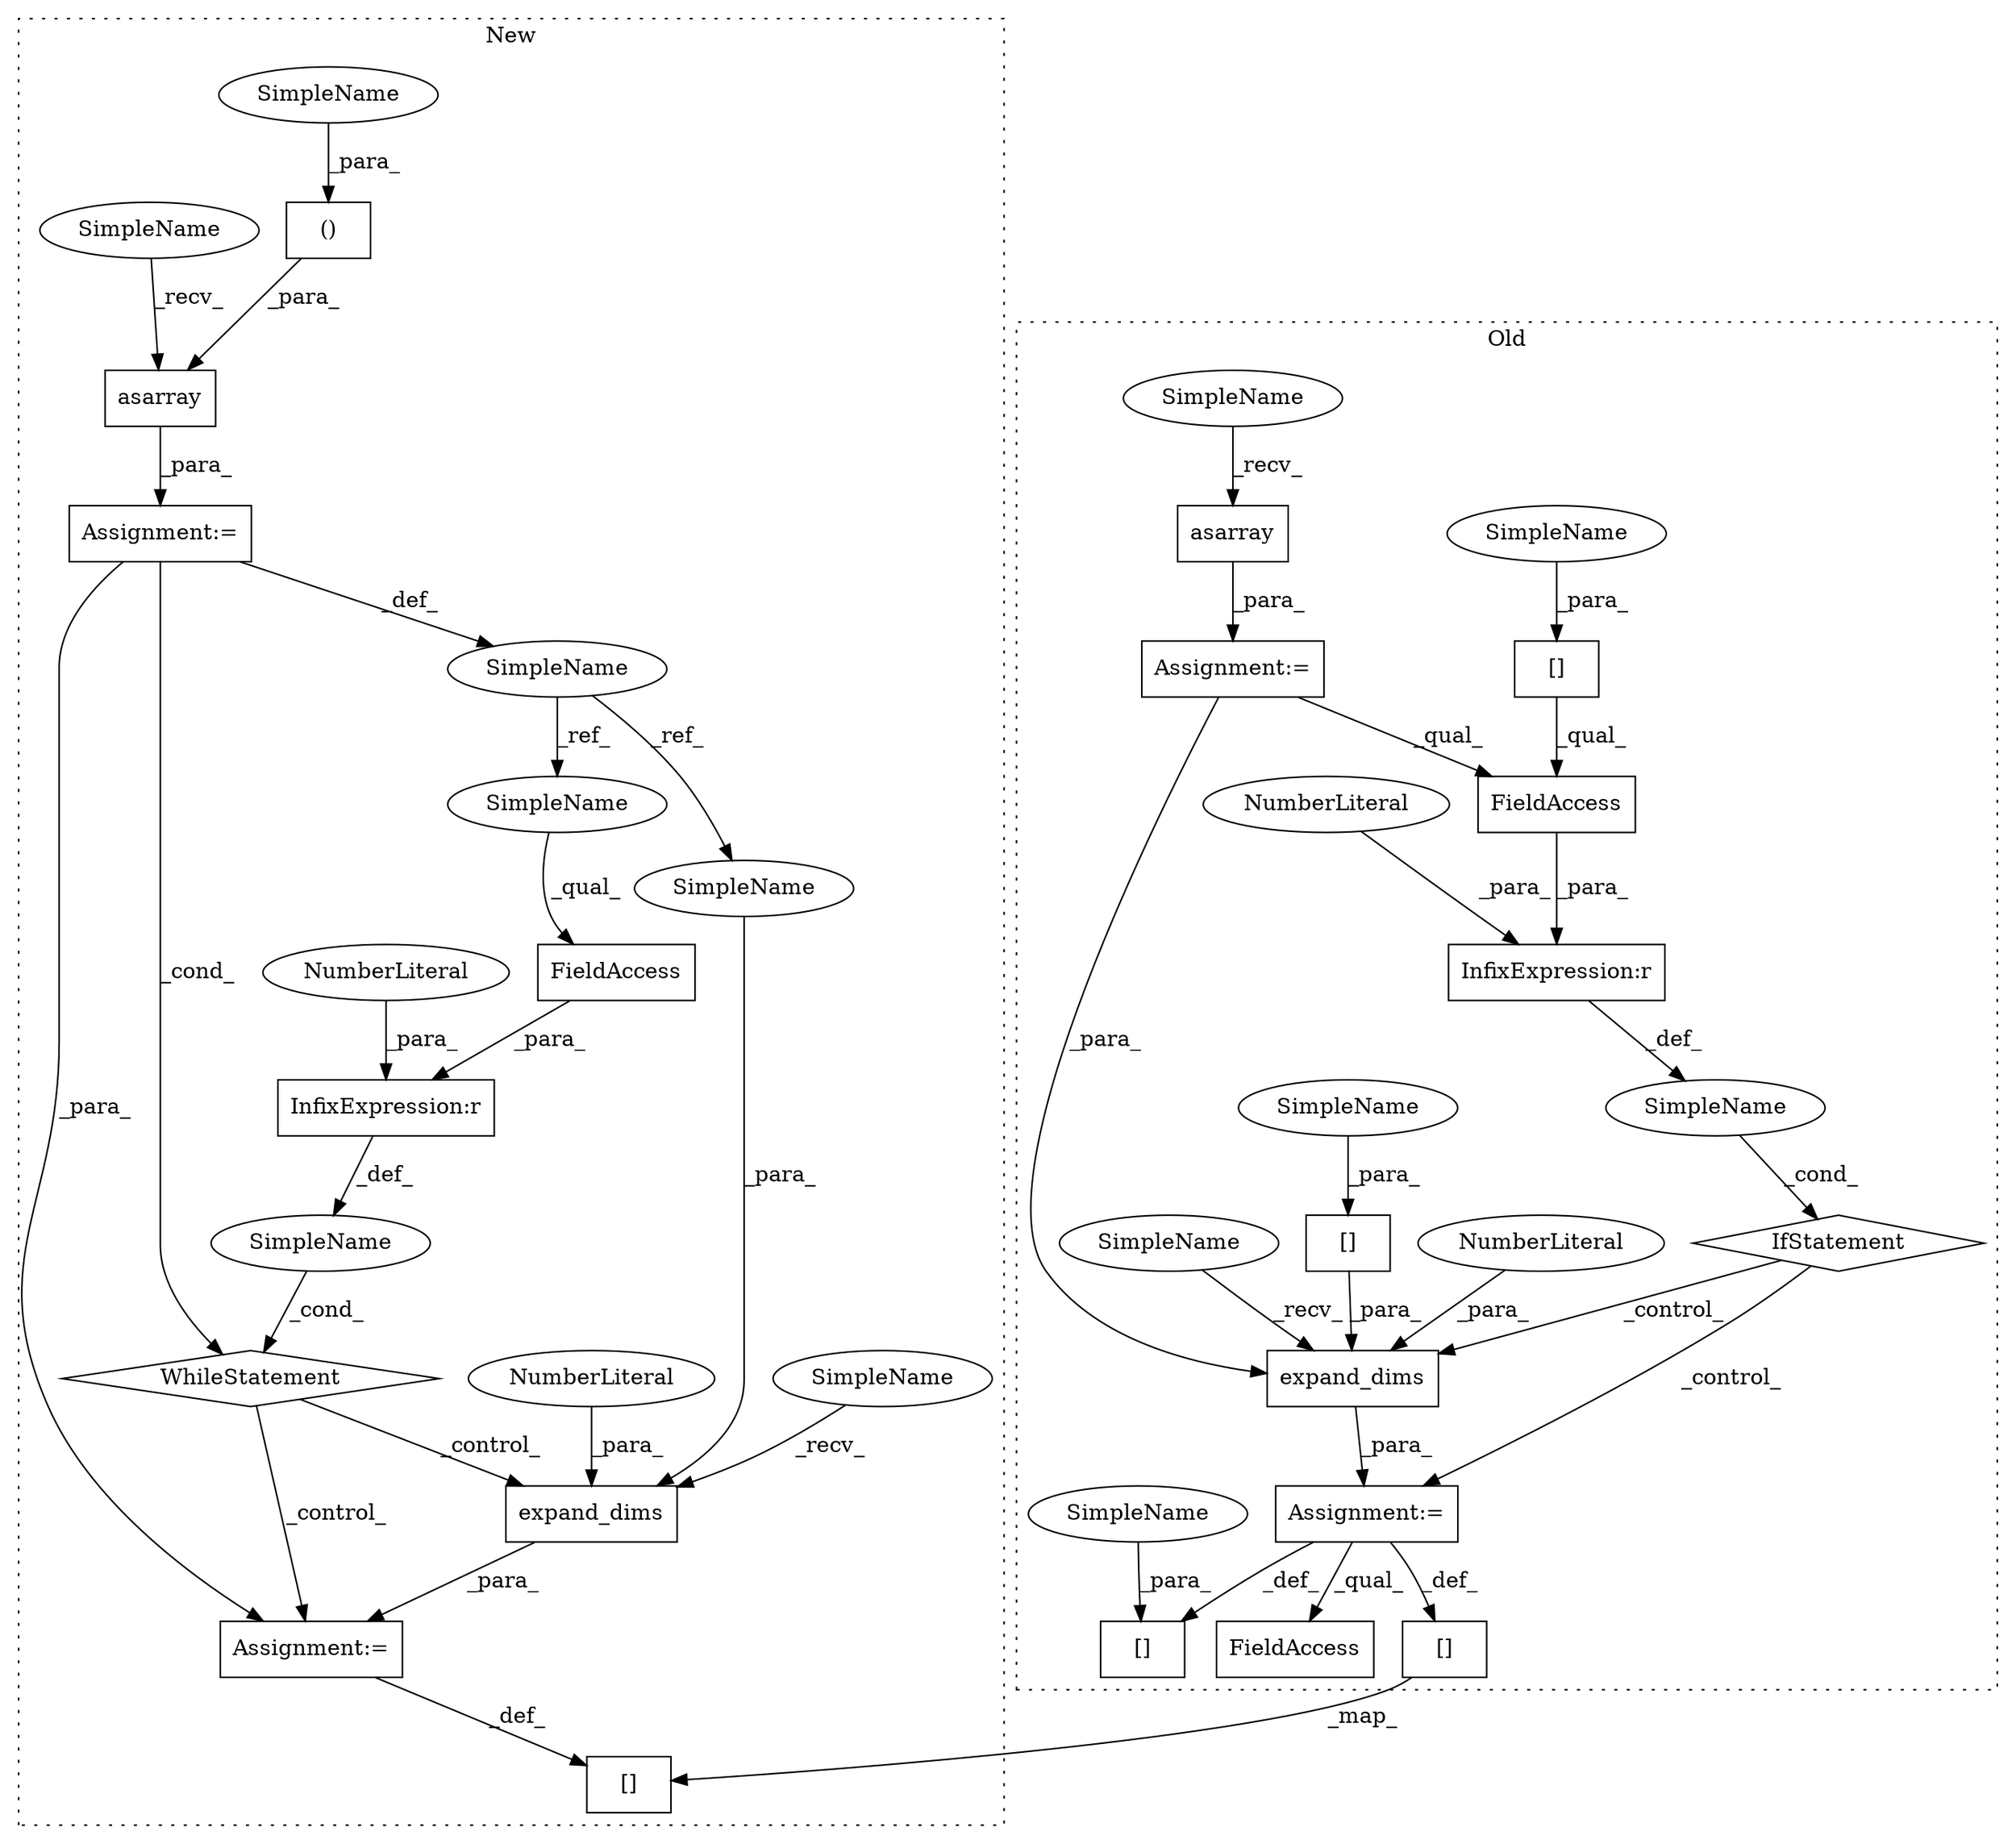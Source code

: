 digraph G {
subgraph cluster0 {
1 [label="IfStatement" a="25" s="3242,3264" l="4,2" shape="diamond"];
6 [label="Assignment:=" a="7" s="2829" l="1" shape="box"];
7 [label="FieldAccess" a="22" s="3246" l="14" shape="box"];
8 [label="FieldAccess" a="22" s="3427" l="18" shape="box"];
13 [label="[]" a="2" s="3384,3398" l="13,1" shape="box"];
14 [label="asarray" a="32" s="2836,2853" l="8,1" shape="box"];
17 [label="[]" a="2" s="3282,3290" l="7,1" shape="box"];
18 [label="[]" a="2" s="3246,3254" l="7,1" shape="box"];
19 [label="expand_dims" a="32" s="3298,3321" l="12,1" shape="box"];
20 [label="NumberLiteral" a="34" s="3320" l="1" shape="ellipse"];
21 [label="[]" a="2" s="3310,3318" l="7,1" shape="box"];
22 [label="SimpleName" a="42" s="" l="" shape="ellipse"];
23 [label="InfixExpression:r" a="27" s="3260" l="3" shape="box"];
24 [label="NumberLiteral" a="34" s="3263" l="1" shape="ellipse"];
28 [label="Assignment:=" a="7" s="3291" l="1" shape="box"];
29 [label="SimpleName" a="42" s="3289" l="1" shape="ellipse"];
30 [label="SimpleName" a="42" s="3317" l="1" shape="ellipse"];
31 [label="SimpleName" a="42" s="3253" l="1" shape="ellipse"];
37 [label="SimpleName" a="42" s="3292" l="5" shape="ellipse"];
38 [label="SimpleName" a="42" s="2830" l="5" shape="ellipse"];
label = "Old";
style="dotted";
}
subgraph cluster1 {
2 [label="expand_dims" a="32" s="3404,3429" l="12,1" shape="box"];
3 [label="Assignment:=" a="7" s="3397" l="1" shape="box"];
4 [label="NumberLiteral" a="34" s="3428" l="1" shape="ellipse"];
5 [label="SimpleName" a="42" s="" l="" shape="ellipse"];
9 [label="InfixExpression:r" a="27" s="3363" l="3" shape="box"];
10 [label="NumberLiteral" a="34" s="3366" l="1" shape="ellipse"];
11 [label="Assignment:=" a="7" s="2862" l="1" shape="box"];
12 [label="[]" a="2" s="3492,3506" l="13,1" shape="box"];
15 [label="asarray" a="32" s="2869,2948" l="8,1" shape="box"];
16 [label="()" a="106" s="2914" l="31" shape="box"];
25 [label="SimpleName" a="42" s="2851" l="11" shape="ellipse"];
26 [label="FieldAccess" a="22" s="3347" l="16" shape="box"];
27 [label="WhileStatement" a="61" s="3339,3368" l="7,2" shape="diamond"];
32 [label="SimpleName" a="42" s="3416" l="11" shape="ellipse"];
33 [label="SimpleName" a="42" s="3347" l="11" shape="ellipse"];
34 [label="SimpleName" a="42" s="2914" l="8" shape="ellipse"];
35 [label="SimpleName" a="42" s="2863" l="5" shape="ellipse"];
36 [label="SimpleName" a="42" s="3398" l="5" shape="ellipse"];
label = "New";
style="dotted";
}
1 -> 19 [label="_control_"];
1 -> 28 [label="_control_"];
2 -> 3 [label="_para_"];
3 -> 12 [label="_def_"];
4 -> 2 [label="_para_"];
5 -> 27 [label="_cond_"];
6 -> 19 [label="_para_"];
6 -> 7 [label="_qual_"];
7 -> 23 [label="_para_"];
9 -> 5 [label="_def_"];
10 -> 9 [label="_para_"];
11 -> 25 [label="_def_"];
11 -> 27 [label="_cond_"];
11 -> 3 [label="_para_"];
13 -> 12 [label="_map_"];
14 -> 6 [label="_para_"];
15 -> 11 [label="_para_"];
16 -> 15 [label="_para_"];
18 -> 7 [label="_qual_"];
19 -> 28 [label="_para_"];
20 -> 19 [label="_para_"];
21 -> 19 [label="_para_"];
22 -> 1 [label="_cond_"];
23 -> 22 [label="_def_"];
24 -> 23 [label="_para_"];
25 -> 32 [label="_ref_"];
25 -> 33 [label="_ref_"];
26 -> 9 [label="_para_"];
27 -> 3 [label="_control_"];
27 -> 2 [label="_control_"];
28 -> 13 [label="_def_"];
28 -> 8 [label="_qual_"];
28 -> 17 [label="_def_"];
29 -> 17 [label="_para_"];
30 -> 21 [label="_para_"];
31 -> 18 [label="_para_"];
32 -> 2 [label="_para_"];
33 -> 26 [label="_qual_"];
34 -> 16 [label="_para_"];
35 -> 15 [label="_recv_"];
36 -> 2 [label="_recv_"];
37 -> 19 [label="_recv_"];
38 -> 14 [label="_recv_"];
}